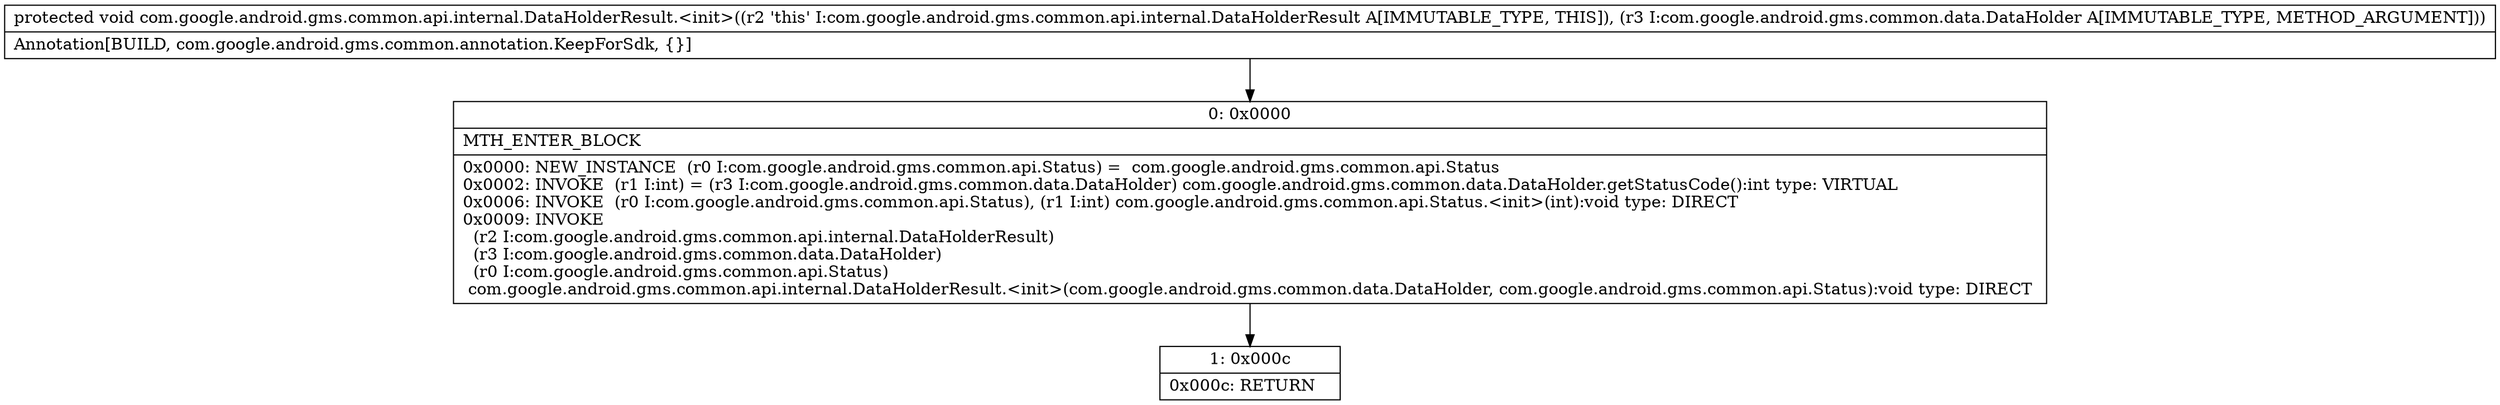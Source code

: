 digraph "CFG forcom.google.android.gms.common.api.internal.DataHolderResult.\<init\>(Lcom\/google\/android\/gms\/common\/data\/DataHolder;)V" {
Node_0 [shape=record,label="{0\:\ 0x0000|MTH_ENTER_BLOCK\l|0x0000: NEW_INSTANCE  (r0 I:com.google.android.gms.common.api.Status) =  com.google.android.gms.common.api.Status \l0x0002: INVOKE  (r1 I:int) = (r3 I:com.google.android.gms.common.data.DataHolder) com.google.android.gms.common.data.DataHolder.getStatusCode():int type: VIRTUAL \l0x0006: INVOKE  (r0 I:com.google.android.gms.common.api.Status), (r1 I:int) com.google.android.gms.common.api.Status.\<init\>(int):void type: DIRECT \l0x0009: INVOKE  \l  (r2 I:com.google.android.gms.common.api.internal.DataHolderResult)\l  (r3 I:com.google.android.gms.common.data.DataHolder)\l  (r0 I:com.google.android.gms.common.api.Status)\l com.google.android.gms.common.api.internal.DataHolderResult.\<init\>(com.google.android.gms.common.data.DataHolder, com.google.android.gms.common.api.Status):void type: DIRECT \l}"];
Node_1 [shape=record,label="{1\:\ 0x000c|0x000c: RETURN   \l}"];
MethodNode[shape=record,label="{protected void com.google.android.gms.common.api.internal.DataHolderResult.\<init\>((r2 'this' I:com.google.android.gms.common.api.internal.DataHolderResult A[IMMUTABLE_TYPE, THIS]), (r3 I:com.google.android.gms.common.data.DataHolder A[IMMUTABLE_TYPE, METHOD_ARGUMENT]))  | Annotation[BUILD, com.google.android.gms.common.annotation.KeepForSdk, \{\}]\l}"];
MethodNode -> Node_0;
Node_0 -> Node_1;
}

